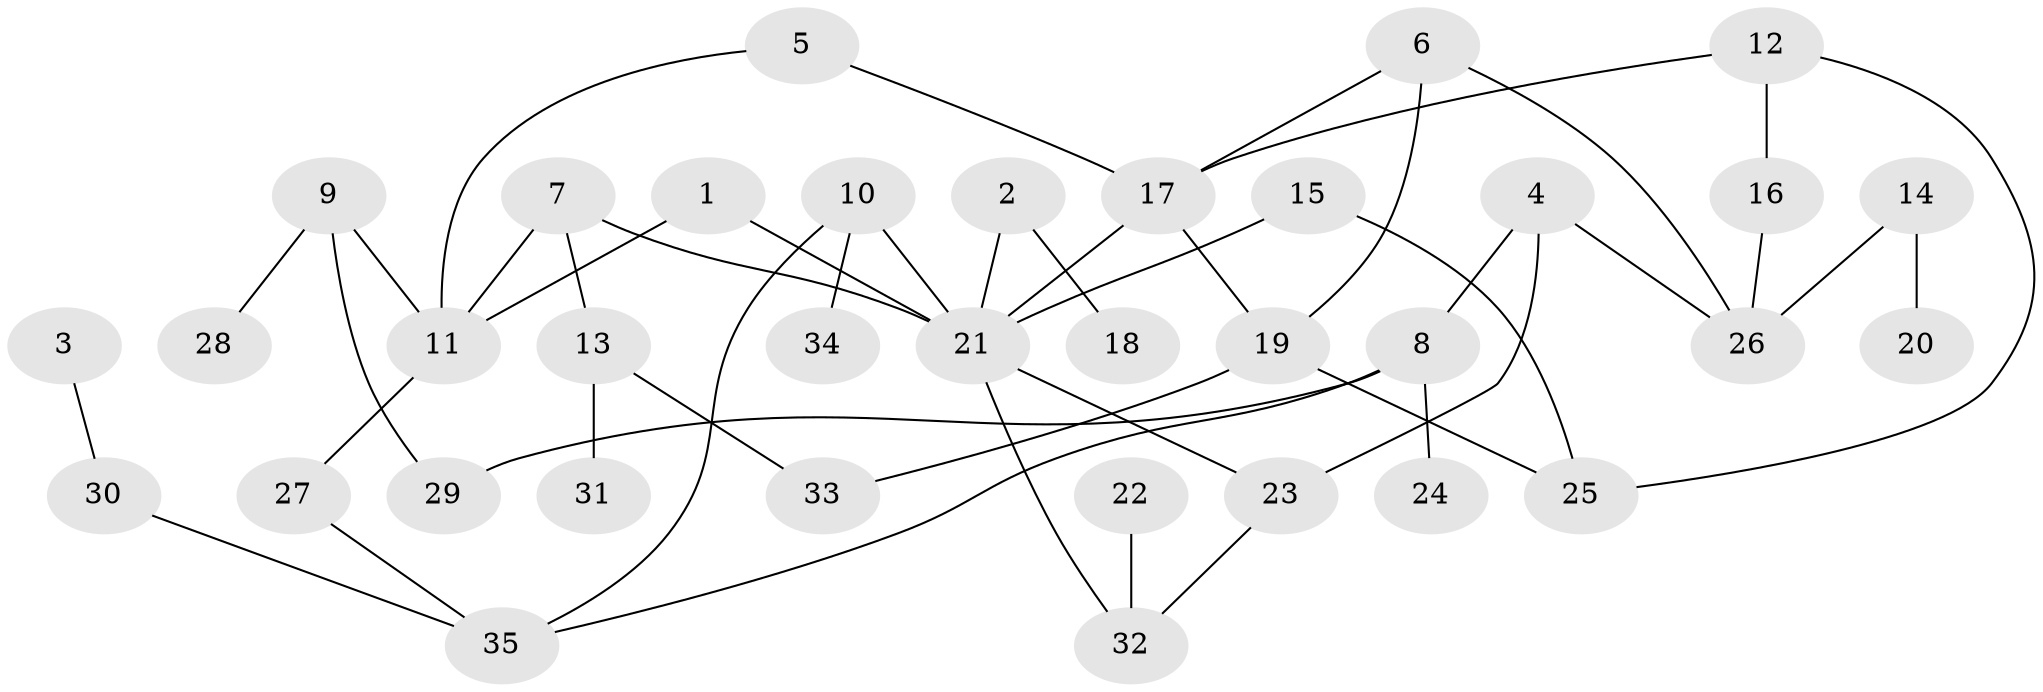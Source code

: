 // original degree distribution, {9: 0.014285714285714285, 2: 0.3, 6: 0.014285714285714285, 4: 0.08571428571428572, 3: 0.24285714285714285, 5: 0.02857142857142857, 1: 0.3142857142857143}
// Generated by graph-tools (version 1.1) at 2025/00/03/09/25 03:00:57]
// undirected, 35 vertices, 46 edges
graph export_dot {
graph [start="1"]
  node [color=gray90,style=filled];
  1;
  2;
  3;
  4;
  5;
  6;
  7;
  8;
  9;
  10;
  11;
  12;
  13;
  14;
  15;
  16;
  17;
  18;
  19;
  20;
  21;
  22;
  23;
  24;
  25;
  26;
  27;
  28;
  29;
  30;
  31;
  32;
  33;
  34;
  35;
  1 -- 11 [weight=1.0];
  1 -- 21 [weight=1.0];
  2 -- 18 [weight=1.0];
  2 -- 21 [weight=1.0];
  3 -- 30 [weight=1.0];
  4 -- 8 [weight=1.0];
  4 -- 23 [weight=1.0];
  4 -- 26 [weight=1.0];
  5 -- 11 [weight=1.0];
  5 -- 17 [weight=1.0];
  6 -- 17 [weight=1.0];
  6 -- 19 [weight=1.0];
  6 -- 26 [weight=1.0];
  7 -- 11 [weight=1.0];
  7 -- 13 [weight=1.0];
  7 -- 21 [weight=1.0];
  8 -- 24 [weight=1.0];
  8 -- 29 [weight=1.0];
  8 -- 35 [weight=1.0];
  9 -- 11 [weight=2.0];
  9 -- 28 [weight=1.0];
  9 -- 29 [weight=1.0];
  10 -- 21 [weight=1.0];
  10 -- 34 [weight=1.0];
  10 -- 35 [weight=1.0];
  11 -- 27 [weight=1.0];
  12 -- 16 [weight=1.0];
  12 -- 17 [weight=1.0];
  12 -- 25 [weight=1.0];
  13 -- 31 [weight=1.0];
  13 -- 33 [weight=1.0];
  14 -- 20 [weight=1.0];
  14 -- 26 [weight=1.0];
  15 -- 21 [weight=1.0];
  15 -- 25 [weight=1.0];
  16 -- 26 [weight=1.0];
  17 -- 19 [weight=1.0];
  17 -- 21 [weight=1.0];
  19 -- 25 [weight=1.0];
  19 -- 33 [weight=1.0];
  21 -- 23 [weight=1.0];
  21 -- 32 [weight=1.0];
  22 -- 32 [weight=1.0];
  23 -- 32 [weight=1.0];
  27 -- 35 [weight=1.0];
  30 -- 35 [weight=1.0];
}
